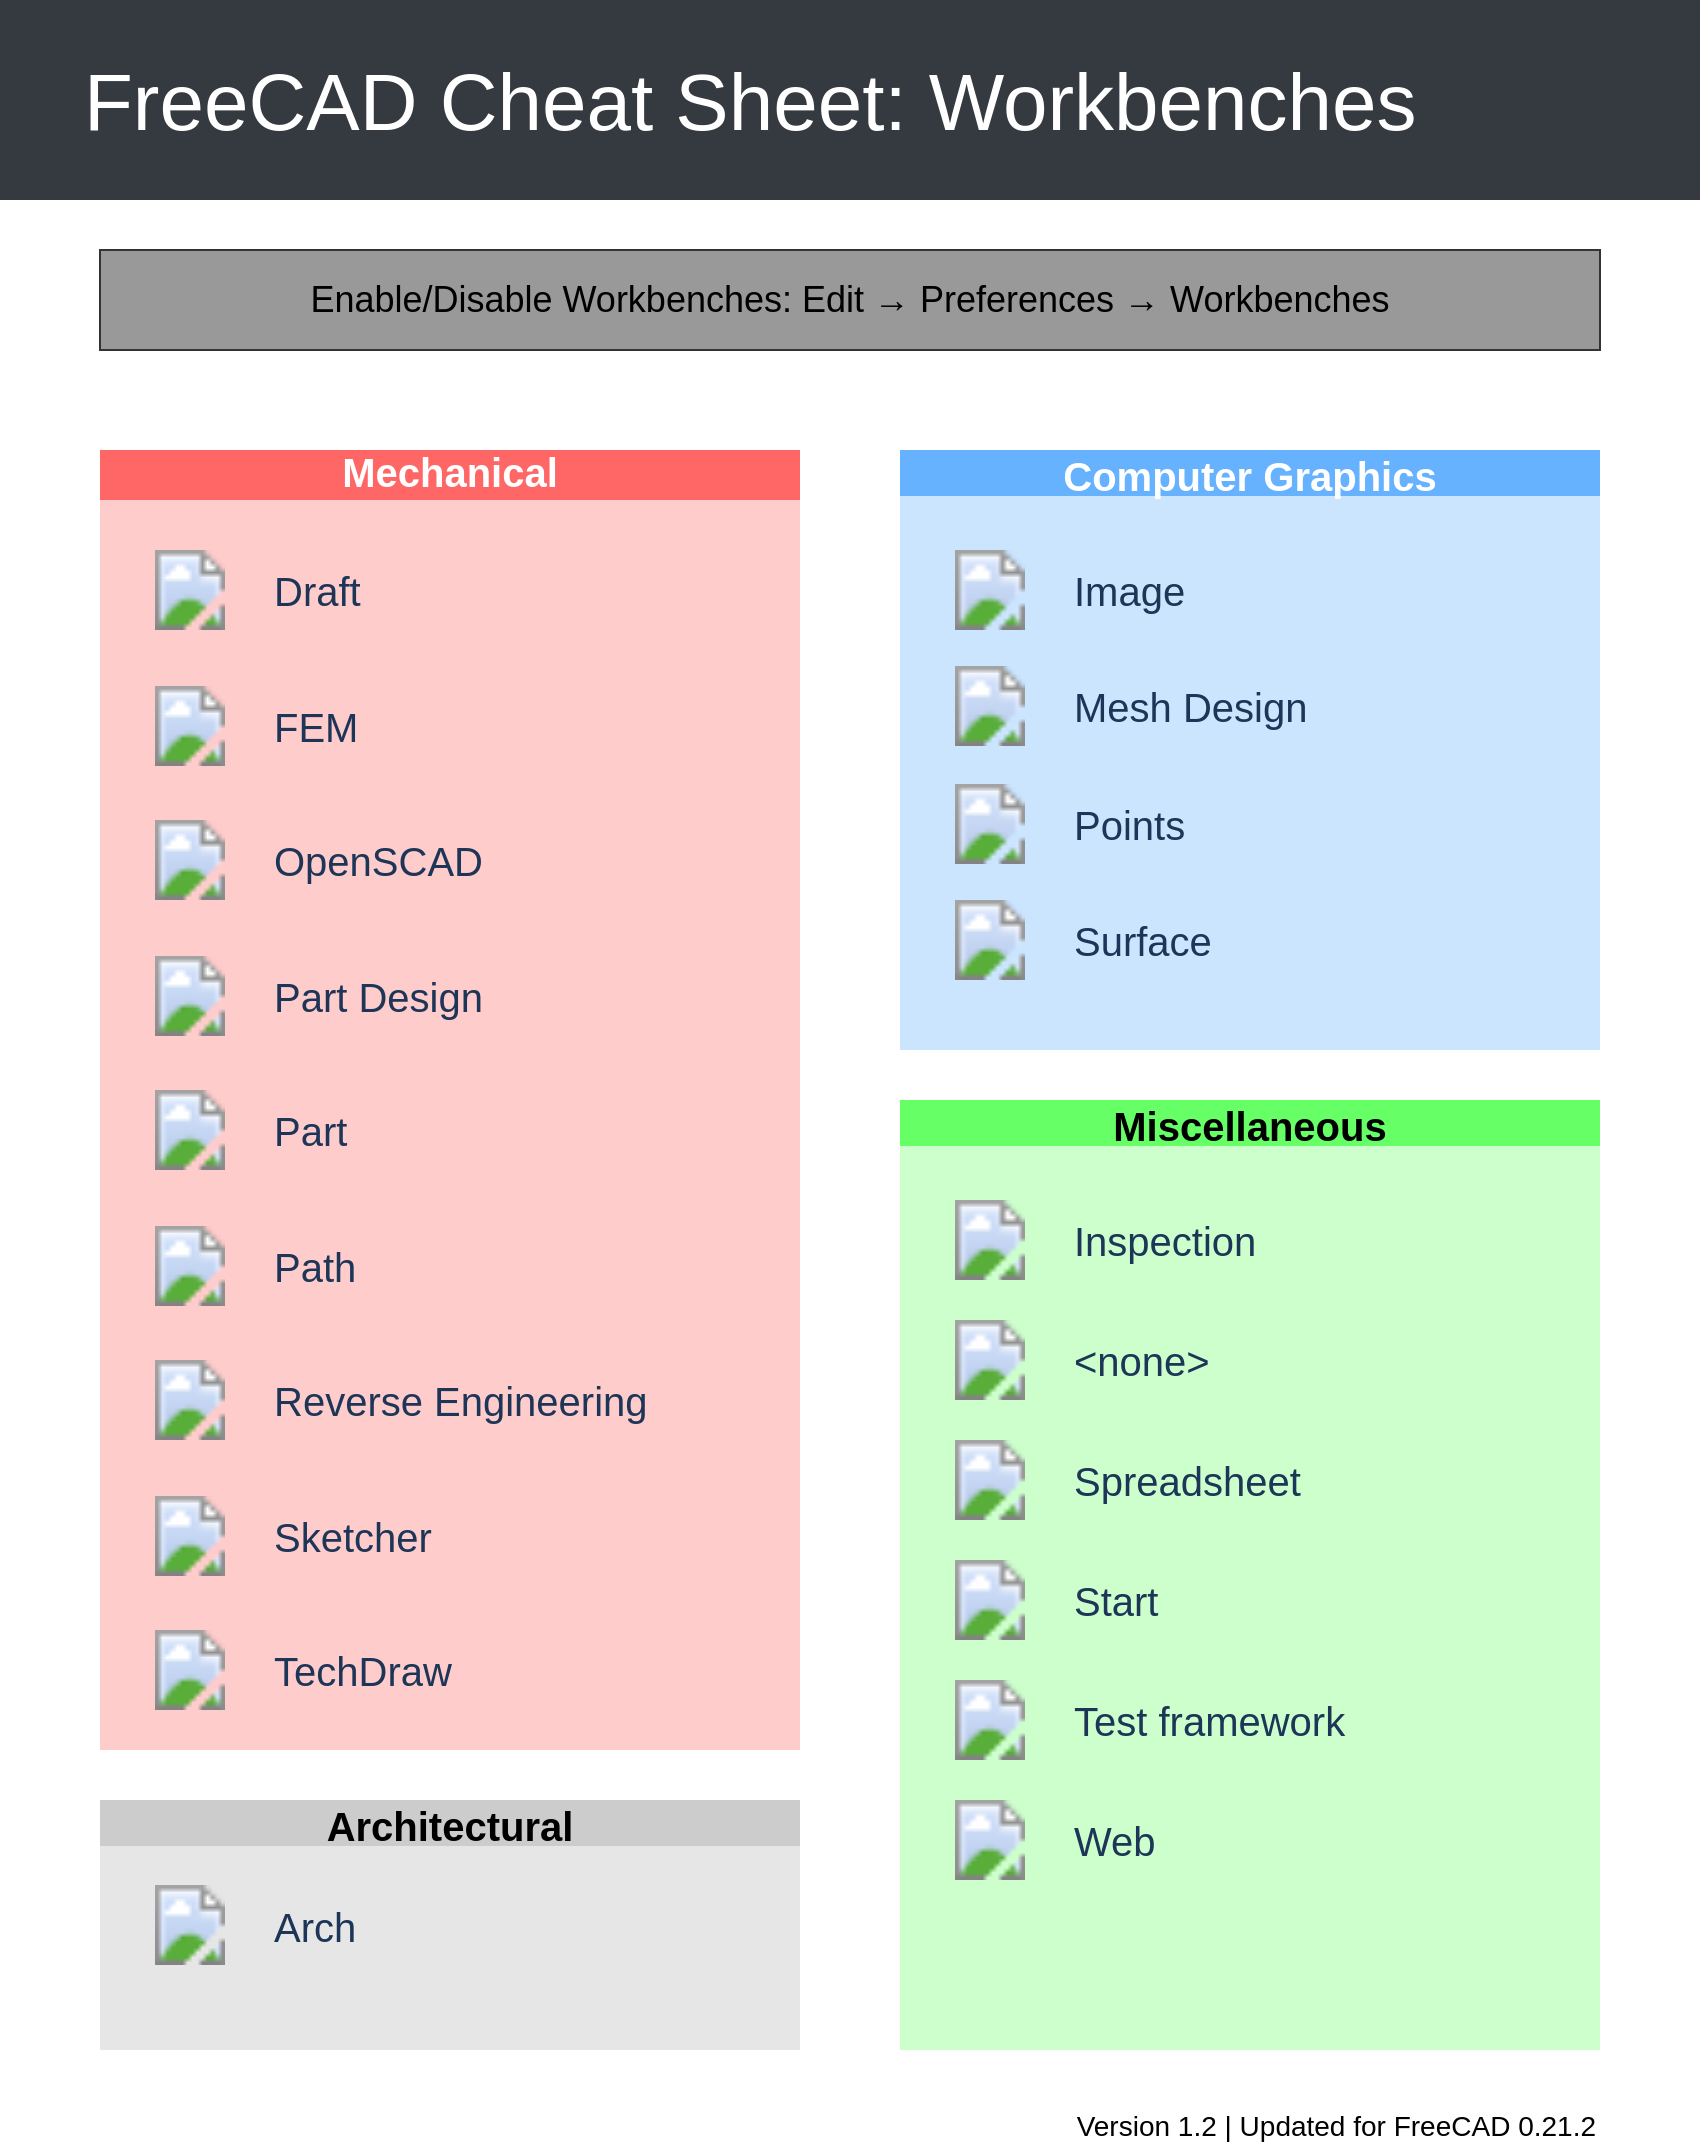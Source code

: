 <mxfile version="24.6.1" type="device">
  <diagram name="Page-10" id="ugelxSmDcTfMPzR52Lg7">
    <mxGraphModel dx="1500" dy="899" grid="1" gridSize="25" guides="1" tooltips="1" connect="1" arrows="1" fold="1" page="1" pageScale="1" pageWidth="850" pageHeight="1100" background="#ffffff" math="0" shadow="0">
      <root>
        <mxCell id="1OhEuckv5gaVaAqSTtKQ-0" />
        <mxCell id="1OhEuckv5gaVaAqSTtKQ-1" parent="1OhEuckv5gaVaAqSTtKQ-0" />
        <mxCell id="yvTaVvBSA53Y7MEPA7VB-0" value="Enable/Disable Workbenches: Edit&amp;nbsp;→ Preferences&amp;nbsp;→ Workbenches" style="rounded=0;whiteSpace=wrap;html=1;fontSize=18;align=center;spacingLeft=0;fillColor=#999999;fontColor=#000000;strokeColor=#333333;spacingRight=0;" vertex="1" parent="1OhEuckv5gaVaAqSTtKQ-1">
          <mxGeometry x="50" y="125" width="750" height="50" as="geometry" />
        </mxCell>
        <mxCell id="Mc7t_sFdHFR77Azuzs-Q-0" value="Mechanical" style="swimlane;dropTarget=0;collapsible=0;fillColor=#FF6666;swimlaneFillColor=#FFCCCC;fontColor=#FFFFFF;startSize=25;fontSize=20;spacingBottom=6;strokeColor=none;fontFamily=Helvetica;" parent="1OhEuckv5gaVaAqSTtKQ-1" vertex="1">
          <mxGeometry x="50" y="225" width="350" height="650" as="geometry" />
        </mxCell>
        <mxCell id="1OhEuckv5gaVaAqSTtKQ-25" value="Version 1.2 | Updated for FreeCAD 0.21.2" style="text;html=1;strokeColor=none;fillColor=none;align=right;verticalAlign=middle;whiteSpace=wrap;rounded=0;sketch=0;fontColor=#000000;fontFamily=Helvetica;fontSize=14;" parent="1OhEuckv5gaVaAqSTtKQ-1" vertex="1">
          <mxGeometry x="50" y="1050" width="750" height="25" as="geometry" />
        </mxCell>
        <mxCell id="Mc7t_sFdHFR77Azuzs-Q-1" value="Architectural" style="swimlane;dropTarget=0;collapsible=0;fillColor=#CCCCCC;swimlaneFillColor=#E6E6E6;fontColor=#000000;fontSize=20;strokeColor=none;fontFamily=Helvetica;" parent="1OhEuckv5gaVaAqSTtKQ-1" vertex="1">
          <mxGeometry x="50" y="900" width="350" height="125" as="geometry" />
        </mxCell>
        <mxCell id="VfpnOmRLOey2cc1eTp0L-0" value="Computer Graphics" style="swimlane;dropTarget=0;collapsible=0;fillColor=#66B2FF;swimlaneFillColor=#CCE5FF;fontColor=#FFFFFF;fontSize=20;strokeColor=none;fontFamily=Helvetica;" parent="1OhEuckv5gaVaAqSTtKQ-1" vertex="1">
          <mxGeometry x="450" y="225" width="350" height="300" as="geometry" />
        </mxCell>
        <mxCell id="VfpnOmRLOey2cc1eTp0L-1" value="Miscellaneous" style="swimlane;dropTarget=0;collapsible=0;fillColor=#66FF66;swimlaneFillColor=#CCFFCC;fontColor=#000000;fontSize=20;strokeColor=none;fontFamily=Helvetica;" parent="1OhEuckv5gaVaAqSTtKQ-1" vertex="1">
          <mxGeometry x="450" y="550" width="350" height="475" as="geometry" />
        </mxCell>
        <mxCell id="kf9fiRktdtIZsIzcI6aB-11" value="Arch" style="shape=image;html=1;verticalLabelPosition=middle;verticalAlign=middle;imageAspect=1;aspect=fixed;image=https://wiki.freecadweb.org/images/9/99/Workbench_Arch.svg;fontColor=#1D3557;fontStyle=0;fillColor=#A8DADC;strokeColor=#457B9D;labelPosition=right;align=left;spacingLeft=20;fontSize=20;fontFamily=Helvetica;" parent="1OhEuckv5gaVaAqSTtKQ-1" vertex="1">
          <mxGeometry x="75" y="942.5" width="40" height="40" as="geometry" />
        </mxCell>
        <mxCell id="Q0KDYj9n9GIcO3wJ9_5B-0" value="&lt;span style=&quot;font-weight: normal; font-size: 40px;&quot;&gt;&lt;font style=&quot;font-size: 40px;&quot;&gt;&lt;font style=&quot;font-size: 40px;&quot;&gt;FreeCAD Cheat Sheet:&lt;/font&gt; Workbenches&lt;/font&gt;&lt;/span&gt;" style="text;strokeColor=none;fillColor=#343a40;html=1;fontSize=24;fontStyle=1;verticalAlign=middle;align=left;fontFamily=Helvetica;spacingLeft=40;fontColor=#FFFFFF;" parent="1OhEuckv5gaVaAqSTtKQ-1" vertex="1">
          <mxGeometry width="850" height="100" as="geometry" />
        </mxCell>
        <mxCell id="kf9fiRktdtIZsIzcI6aB-23" value="Web" style="shape=image;html=1;verticalLabelPosition=middle;verticalAlign=middle;imageAspect=1;aspect=fixed;image=https://wiki.freecadweb.org/images/3/3e/Workbench_Web.svg;fontColor=#1D3557;fontStyle=0;fillColor=#A8DADC;strokeColor=#457B9D;labelPosition=right;align=left;spacingLeft=20;fontSize=20;fontFamily=Helvetica;" parent="1OhEuckv5gaVaAqSTtKQ-1" vertex="1">
          <mxGeometry x="475" y="900" width="40" height="40" as="geometry" />
        </mxCell>
        <mxCell id="kf9fiRktdtIZsIzcI6aB-18" value="&amp;lt;none&amp;gt;" style="shape=image;html=1;verticalLabelPosition=middle;verticalAlign=middle;imageAspect=1;aspect=fixed;image=https://camo.githubusercontent.com/42707761ddcdc27dd522db8949216f67238216261afc6220597c1b9361cf1ea9/68747470733a2f2f7777772e667265656361647765622e6f72672f696d616765732f6c6f676f2e706e67;fontColor=#1D3557;fontStyle=0;fillColor=#A8DADC;strokeColor=#457B9D;labelPosition=right;align=left;spacingLeft=20;fontSize=20;fontFamily=Helvetica;" parent="1OhEuckv5gaVaAqSTtKQ-1" vertex="1">
          <mxGeometry x="475" y="660" width="40" height="40" as="geometry" />
        </mxCell>
        <mxCell id="kf9fiRktdtIZsIzcI6aB-19" value="Inspection" style="shape=image;html=1;verticalLabelPosition=middle;verticalAlign=middle;imageAspect=1;aspect=fixed;image=https://wiki.freecadweb.org/images/f/f8/Workbench_Inspection.svg;fontColor=#1D3557;fontStyle=0;fillColor=#A8DADC;strokeColor=#457B9D;labelPosition=right;align=left;spacingLeft=20;fontSize=20;fontFamily=Helvetica;" parent="1OhEuckv5gaVaAqSTtKQ-1" vertex="1">
          <mxGeometry x="475" y="600" width="40" height="40" as="geometry" />
        </mxCell>
        <mxCell id="kf9fiRktdtIZsIzcI6aB-20" value="Spreadsheet" style="shape=image;html=1;verticalLabelPosition=middle;verticalAlign=middle;imageAspect=1;aspect=fixed;image=https://wiki.freecadweb.org/images/b/be/Workbench_Spreadsheet.svg;fontColor=#1D3557;fontStyle=0;fillColor=#A8DADC;strokeColor=#457B9D;labelPosition=right;align=left;spacingLeft=20;fontSize=20;fontFamily=Helvetica;" parent="1OhEuckv5gaVaAqSTtKQ-1" vertex="1">
          <mxGeometry x="475" y="720" width="40" height="40" as="geometry" />
        </mxCell>
        <mxCell id="kf9fiRktdtIZsIzcI6aB-21" value="Test framework" style="shape=image;html=1;verticalLabelPosition=middle;verticalAlign=middle;imageAspect=1;aspect=fixed;image=https://wiki.freecadweb.org/images/b/bf/Workbench_Test.svg;fontColor=#1D3557;fontStyle=0;fillColor=#A8DADC;strokeColor=#457B9D;labelPosition=right;align=left;spacingLeft=20;fontSize=20;fontFamily=Helvetica;" parent="1OhEuckv5gaVaAqSTtKQ-1" vertex="1">
          <mxGeometry x="475" y="840" width="40" height="40" as="geometry" />
        </mxCell>
        <mxCell id="kf9fiRktdtIZsIzcI6aB-22" value="Start" style="shape=image;html=1;verticalLabelPosition=middle;verticalAlign=middle;imageAspect=1;aspect=fixed;image=https://wiki.freecadweb.org/images/e/eb/Workbench_Start.svg;fontColor=#1D3557;fontStyle=0;fillColor=#A8DADC;strokeColor=#457B9D;labelPosition=right;align=left;spacingLeft=20;fontSize=20;fontFamily=Helvetica;" parent="1OhEuckv5gaVaAqSTtKQ-1" vertex="1">
          <mxGeometry x="475" y="780" width="40" height="40" as="geometry" />
        </mxCell>
        <mxCell id="kf9fiRktdtIZsIzcI6aB-4" value="Part Design" style="shape=image;html=1;verticalLabelPosition=middle;verticalAlign=middle;imageAspect=1;aspect=fixed;image=https://wiki.freecadweb.org/images/3/39/Workbench_PartDesign.svg;fontColor=#1D3557;fontStyle=0;fillColor=#A8DADC;strokeColor=#457B9D;labelPosition=right;align=left;spacingLeft=20;fontSize=20;fontFamily=Helvetica;" parent="1OhEuckv5gaVaAqSTtKQ-1" vertex="1">
          <mxGeometry x="75" y="478" width="40" height="40" as="geometry" />
        </mxCell>
        <mxCell id="kf9fiRktdtIZsIzcI6aB-5" value="Part" style="shape=image;html=1;verticalLabelPosition=middle;verticalAlign=middle;imageAspect=1;aspect=fixed;image=https://wiki.freecadweb.org/images/0/04/Workbench_Part.svg;fontColor=#1D3557;fontStyle=0;fillColor=#A8DADC;strokeColor=#457B9D;labelPosition=right;align=left;spacingLeft=20;fontSize=20;fontFamily=Helvetica;" parent="1OhEuckv5gaVaAqSTtKQ-1" vertex="1">
          <mxGeometry x="75" y="545" width="40" height="40" as="geometry" />
        </mxCell>
        <mxCell id="kf9fiRktdtIZsIzcI6aB-6" value="Path" style="shape=image;html=1;verticalLabelPosition=middle;verticalAlign=middle;imageAspect=1;aspect=fixed;image=https://wiki.freecadweb.org/images/8/88/Workbench_Path.svg;fontColor=#1D3557;fontStyle=0;fillColor=#A8DADC;strokeColor=#457B9D;labelPosition=right;align=left;spacingLeft=20;fontSize=20;fontFamily=Helvetica;" parent="1OhEuckv5gaVaAqSTtKQ-1" vertex="1">
          <mxGeometry x="75" y="613" width="40" height="40" as="geometry" />
        </mxCell>
        <mxCell id="kf9fiRktdtIZsIzcI6aB-7" value="Reverse Engineering" style="shape=image;html=1;verticalLabelPosition=middle;verticalAlign=middle;imageAspect=1;aspect=fixed;image=https://wiki.freecadweb.org/images/8/83/Workbench_Reverse_Engineering.svg;fontColor=#1D3557;fontStyle=0;fillColor=#A8DADC;strokeColor=#457B9D;labelPosition=right;align=left;spacingLeft=20;fontSize=20;fontFamily=Helvetica;" parent="1OhEuckv5gaVaAqSTtKQ-1" vertex="1">
          <mxGeometry x="75" y="680" width="40" height="40" as="geometry" />
        </mxCell>
        <mxCell id="kf9fiRktdtIZsIzcI6aB-9" value="Sketcher" style="shape=image;html=1;verticalLabelPosition=middle;verticalAlign=middle;imageAspect=1;aspect=fixed;image=https://wiki.freecadweb.org/images/9/91/Workbench_Sketcher.svg;fontColor=#1D3557;fontStyle=0;fillColor=#A8DADC;strokeColor=#457B9D;labelPosition=right;align=left;spacingLeft=20;fontSize=20;fontFamily=Helvetica;" parent="1OhEuckv5gaVaAqSTtKQ-1" vertex="1">
          <mxGeometry x="75" y="748" width="40" height="40" as="geometry" />
        </mxCell>
        <mxCell id="kf9fiRktdtIZsIzcI6aB-10" value="TechDraw" style="shape=image;html=1;verticalLabelPosition=middle;verticalAlign=middle;imageAspect=1;aspect=fixed;image=https://wiki.freecadweb.org/images/b/b6/Workbench_TechDraw.svg;fontColor=#1D3557;fontStyle=0;fillColor=#A8DADC;strokeColor=#457B9D;labelPosition=right;align=left;spacingLeft=20;fontSize=20;fontFamily=Helvetica;" parent="1OhEuckv5gaVaAqSTtKQ-1" vertex="1">
          <mxGeometry x="75" y="815" width="40" height="40" as="geometry" />
        </mxCell>
        <mxCell id="9MX4A8CP7_2Kbi8UmV6y-0" value="Draft" style="shape=image;html=1;verticalLabelPosition=middle;verticalAlign=middle;imageAspect=1;aspect=fixed;image=https://wiki.freecadweb.org/images/9/91/Workbench_Draft.svg;fontColor=#1D3557;fontStyle=0;fillColor=#A8DADC;strokeColor=#457B9D;labelPosition=right;align=left;spacingLeft=20;fontSize=20;fontFamily=Helvetica;" parent="1OhEuckv5gaVaAqSTtKQ-1" vertex="1">
          <mxGeometry x="75" y="275" width="40" height="40" as="geometry" />
        </mxCell>
        <mxCell id="9MX4A8CP7_2Kbi8UmV6y-2" value="FEM" style="shape=image;html=1;verticalLabelPosition=middle;verticalAlign=middle;imageAspect=1;aspect=fixed;image=https://wiki.freecadweb.org/images/8/87/Workbench_FEM.svg;fontColor=#1D3557;fontStyle=0;fillColor=#A8DADC;strokeColor=#457B9D;labelPosition=right;align=left;spacingLeft=20;fontSize=20;fontFamily=Helvetica;" parent="1OhEuckv5gaVaAqSTtKQ-1" vertex="1">
          <mxGeometry x="75" y="343" width="40" height="40" as="geometry" />
        </mxCell>
        <mxCell id="9MX4A8CP7_2Kbi8UmV6y-3" value="OpenSCAD" style="shape=image;html=1;verticalLabelPosition=middle;verticalAlign=middle;imageAspect=1;aspect=fixed;image=https://wiki.freecadweb.org/images/4/4e/Workbench_OpenSCAD.svg;fontColor=#1D3557;fontStyle=0;fillColor=#A8DADC;strokeColor=#457B9D;labelPosition=right;align=left;spacingLeft=20;fontSize=20;fontFamily=Helvetica;" parent="1OhEuckv5gaVaAqSTtKQ-1" vertex="1">
          <mxGeometry x="75" y="410" width="40" height="40" as="geometry" />
        </mxCell>
        <mxCell id="kf9fiRktdtIZsIzcI6aB-12" value="Image" style="shape=image;html=1;verticalLabelPosition=middle;verticalAlign=middle;imageAspect=1;aspect=fixed;image=https://wiki.freecadweb.org/images/d/de/Workbench_Image.svg;fontColor=#1D3557;fontStyle=0;fillColor=#A8DADC;strokeColor=#457B9D;labelPosition=right;align=left;spacingLeft=20;fontSize=20;fontFamily=Helvetica;" parent="1OhEuckv5gaVaAqSTtKQ-1" vertex="1">
          <mxGeometry x="475" y="275" width="40" height="40" as="geometry" />
        </mxCell>
        <mxCell id="kf9fiRktdtIZsIzcI6aB-13" value="Mesh Design" style="shape=image;html=1;verticalLabelPosition=middle;verticalAlign=middle;imageAspect=1;aspect=fixed;image=https://wiki.freecadweb.org/images/8/84/Workbench_Mesh.svg;fontColor=#1D3557;fontStyle=0;fillColor=#A8DADC;strokeColor=#457B9D;labelPosition=right;align=left;spacingLeft=20;fontSize=20;fontFamily=Helvetica;" parent="1OhEuckv5gaVaAqSTtKQ-1" vertex="1">
          <mxGeometry x="475" y="333" width="40" height="40" as="geometry" />
        </mxCell>
        <mxCell id="kf9fiRktdtIZsIzcI6aB-14" value="Points" style="shape=image;html=1;verticalLabelPosition=middle;verticalAlign=middle;imageAspect=1;aspect=fixed;image=https://wiki.freecadweb.org/images/6/6c/Workbench_Points.svg;fontColor=#1D3557;fontStyle=0;fillColor=#A8DADC;strokeColor=#457B9D;labelPosition=right;align=left;spacingLeft=20;fontSize=20;fontFamily=Helvetica;" parent="1OhEuckv5gaVaAqSTtKQ-1" vertex="1">
          <mxGeometry x="475" y="392" width="40" height="40" as="geometry" />
        </mxCell>
        <mxCell id="kf9fiRktdtIZsIzcI6aB-16" value="Surface" style="shape=image;html=1;verticalLabelPosition=middle;verticalAlign=middle;imageAspect=1;aspect=fixed;image=https://wiki.freecadweb.org/images/b/bf/Workbench_Surface.svg;fontColor=#1D3557;fontStyle=0;fillColor=#A8DADC;strokeColor=#457B9D;labelPosition=right;align=left;spacingLeft=20;fontSize=20;fontFamily=Helvetica;" parent="1OhEuckv5gaVaAqSTtKQ-1" vertex="1">
          <mxGeometry x="475" y="450" width="40" height="40" as="geometry" />
        </mxCell>
      </root>
    </mxGraphModel>
  </diagram>
</mxfile>
